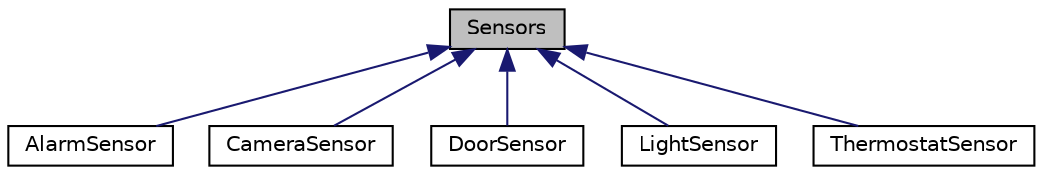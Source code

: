 digraph "Sensors"
{
 // LATEX_PDF_SIZE
  edge [fontname="Helvetica",fontsize="10",labelfontname="Helvetica",labelfontsize="10"];
  node [fontname="Helvetica",fontsize="10",shape=record];
  Node1 [label="Sensors",height=0.2,width=0.4,color="black", fillcolor="grey75", style="filled", fontcolor="black",tooltip=" "];
  Node1 -> Node2 [dir="back",color="midnightblue",fontsize="10",style="solid",fontname="Helvetica"];
  Node2 [label="AlarmSensor",height=0.2,width=0.4,color="black", fillcolor="white", style="filled",URL="$classAlarmSensor.html",tooltip=" "];
  Node1 -> Node3 [dir="back",color="midnightblue",fontsize="10",style="solid",fontname="Helvetica"];
  Node3 [label="CameraSensor",height=0.2,width=0.4,color="black", fillcolor="white", style="filled",URL="$classCameraSensor.html",tooltip=" "];
  Node1 -> Node4 [dir="back",color="midnightblue",fontsize="10",style="solid",fontname="Helvetica"];
  Node4 [label="DoorSensor",height=0.2,width=0.4,color="black", fillcolor="white", style="filled",URL="$classDoorSensor.html",tooltip=" "];
  Node1 -> Node5 [dir="back",color="midnightblue",fontsize="10",style="solid",fontname="Helvetica"];
  Node5 [label="LightSensor",height=0.2,width=0.4,color="black", fillcolor="white", style="filled",URL="$classLightSensor.html",tooltip=" "];
  Node1 -> Node6 [dir="back",color="midnightblue",fontsize="10",style="solid",fontname="Helvetica"];
  Node6 [label="ThermostatSensor",height=0.2,width=0.4,color="black", fillcolor="white", style="filled",URL="$classThermostatSensor.html",tooltip=" "];
}
